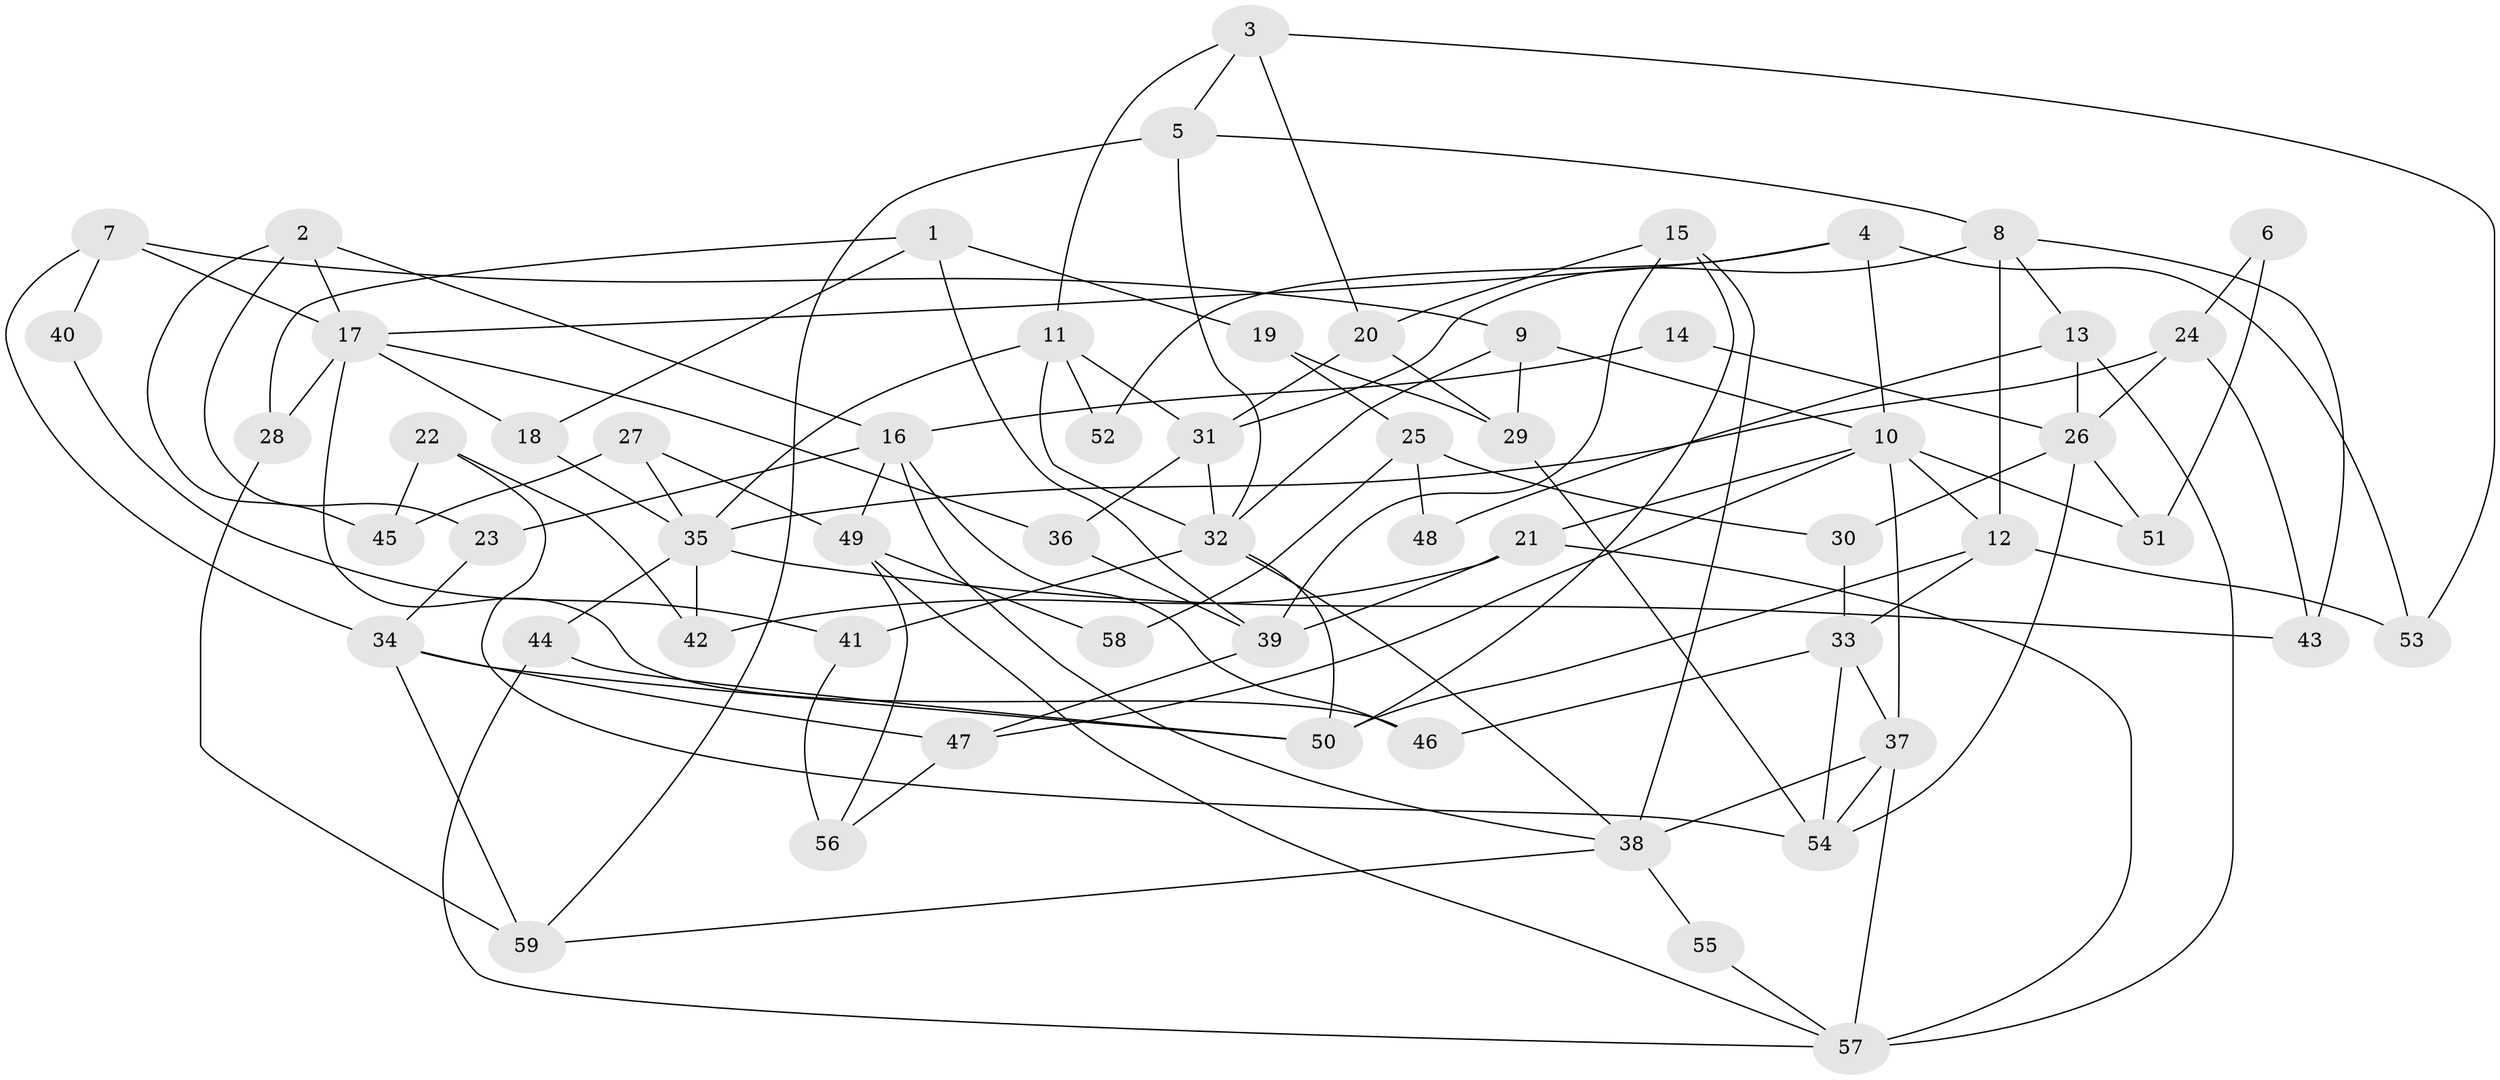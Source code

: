// coarse degree distribution, {7: 0.11764705882352941, 9: 0.17647058823529413, 5: 0.058823529411764705, 4: 0.2647058823529412, 3: 0.17647058823529413, 10: 0.029411764705882353, 2: 0.058823529411764705, 6: 0.11764705882352941}
// Generated by graph-tools (version 1.1) at 2025/23/03/03/25 07:23:56]
// undirected, 59 vertices, 118 edges
graph export_dot {
graph [start="1"]
  node [color=gray90,style=filled];
  1;
  2;
  3;
  4;
  5;
  6;
  7;
  8;
  9;
  10;
  11;
  12;
  13;
  14;
  15;
  16;
  17;
  18;
  19;
  20;
  21;
  22;
  23;
  24;
  25;
  26;
  27;
  28;
  29;
  30;
  31;
  32;
  33;
  34;
  35;
  36;
  37;
  38;
  39;
  40;
  41;
  42;
  43;
  44;
  45;
  46;
  47;
  48;
  49;
  50;
  51;
  52;
  53;
  54;
  55;
  56;
  57;
  58;
  59;
  1 -- 39;
  1 -- 28;
  1 -- 18;
  1 -- 19;
  2 -- 17;
  2 -- 16;
  2 -- 23;
  2 -- 45;
  3 -- 20;
  3 -- 11;
  3 -- 5;
  3 -- 53;
  4 -- 53;
  4 -- 10;
  4 -- 17;
  4 -- 52;
  5 -- 8;
  5 -- 32;
  5 -- 59;
  6 -- 51;
  6 -- 24;
  7 -- 34;
  7 -- 17;
  7 -- 9;
  7 -- 40;
  8 -- 31;
  8 -- 12;
  8 -- 13;
  8 -- 43;
  9 -- 32;
  9 -- 10;
  9 -- 29;
  10 -- 21;
  10 -- 12;
  10 -- 37;
  10 -- 47;
  10 -- 51;
  11 -- 32;
  11 -- 31;
  11 -- 35;
  11 -- 52;
  12 -- 50;
  12 -- 33;
  12 -- 53;
  13 -- 57;
  13 -- 26;
  13 -- 48;
  14 -- 16;
  14 -- 26;
  15 -- 38;
  15 -- 50;
  15 -- 20;
  15 -- 39;
  16 -- 38;
  16 -- 46;
  16 -- 23;
  16 -- 49;
  17 -- 18;
  17 -- 28;
  17 -- 36;
  17 -- 46;
  18 -- 35;
  19 -- 29;
  19 -- 25;
  20 -- 31;
  20 -- 29;
  21 -- 39;
  21 -- 42;
  21 -- 57;
  22 -- 45;
  22 -- 54;
  22 -- 42;
  23 -- 34;
  24 -- 26;
  24 -- 35;
  24 -- 43;
  25 -- 30;
  25 -- 48;
  25 -- 58;
  26 -- 54;
  26 -- 30;
  26 -- 51;
  27 -- 35;
  27 -- 49;
  27 -- 45;
  28 -- 59;
  29 -- 54;
  30 -- 33;
  31 -- 36;
  31 -- 32;
  32 -- 50;
  32 -- 38;
  32 -- 41;
  33 -- 37;
  33 -- 46;
  33 -- 54;
  34 -- 59;
  34 -- 47;
  34 -- 50;
  35 -- 43;
  35 -- 42;
  35 -- 44;
  36 -- 39;
  37 -- 54;
  37 -- 38;
  37 -- 57;
  38 -- 55;
  38 -- 59;
  39 -- 47;
  40 -- 41;
  41 -- 56;
  44 -- 57;
  44 -- 50;
  47 -- 56;
  49 -- 57;
  49 -- 56;
  49 -- 58;
  55 -- 57;
}
